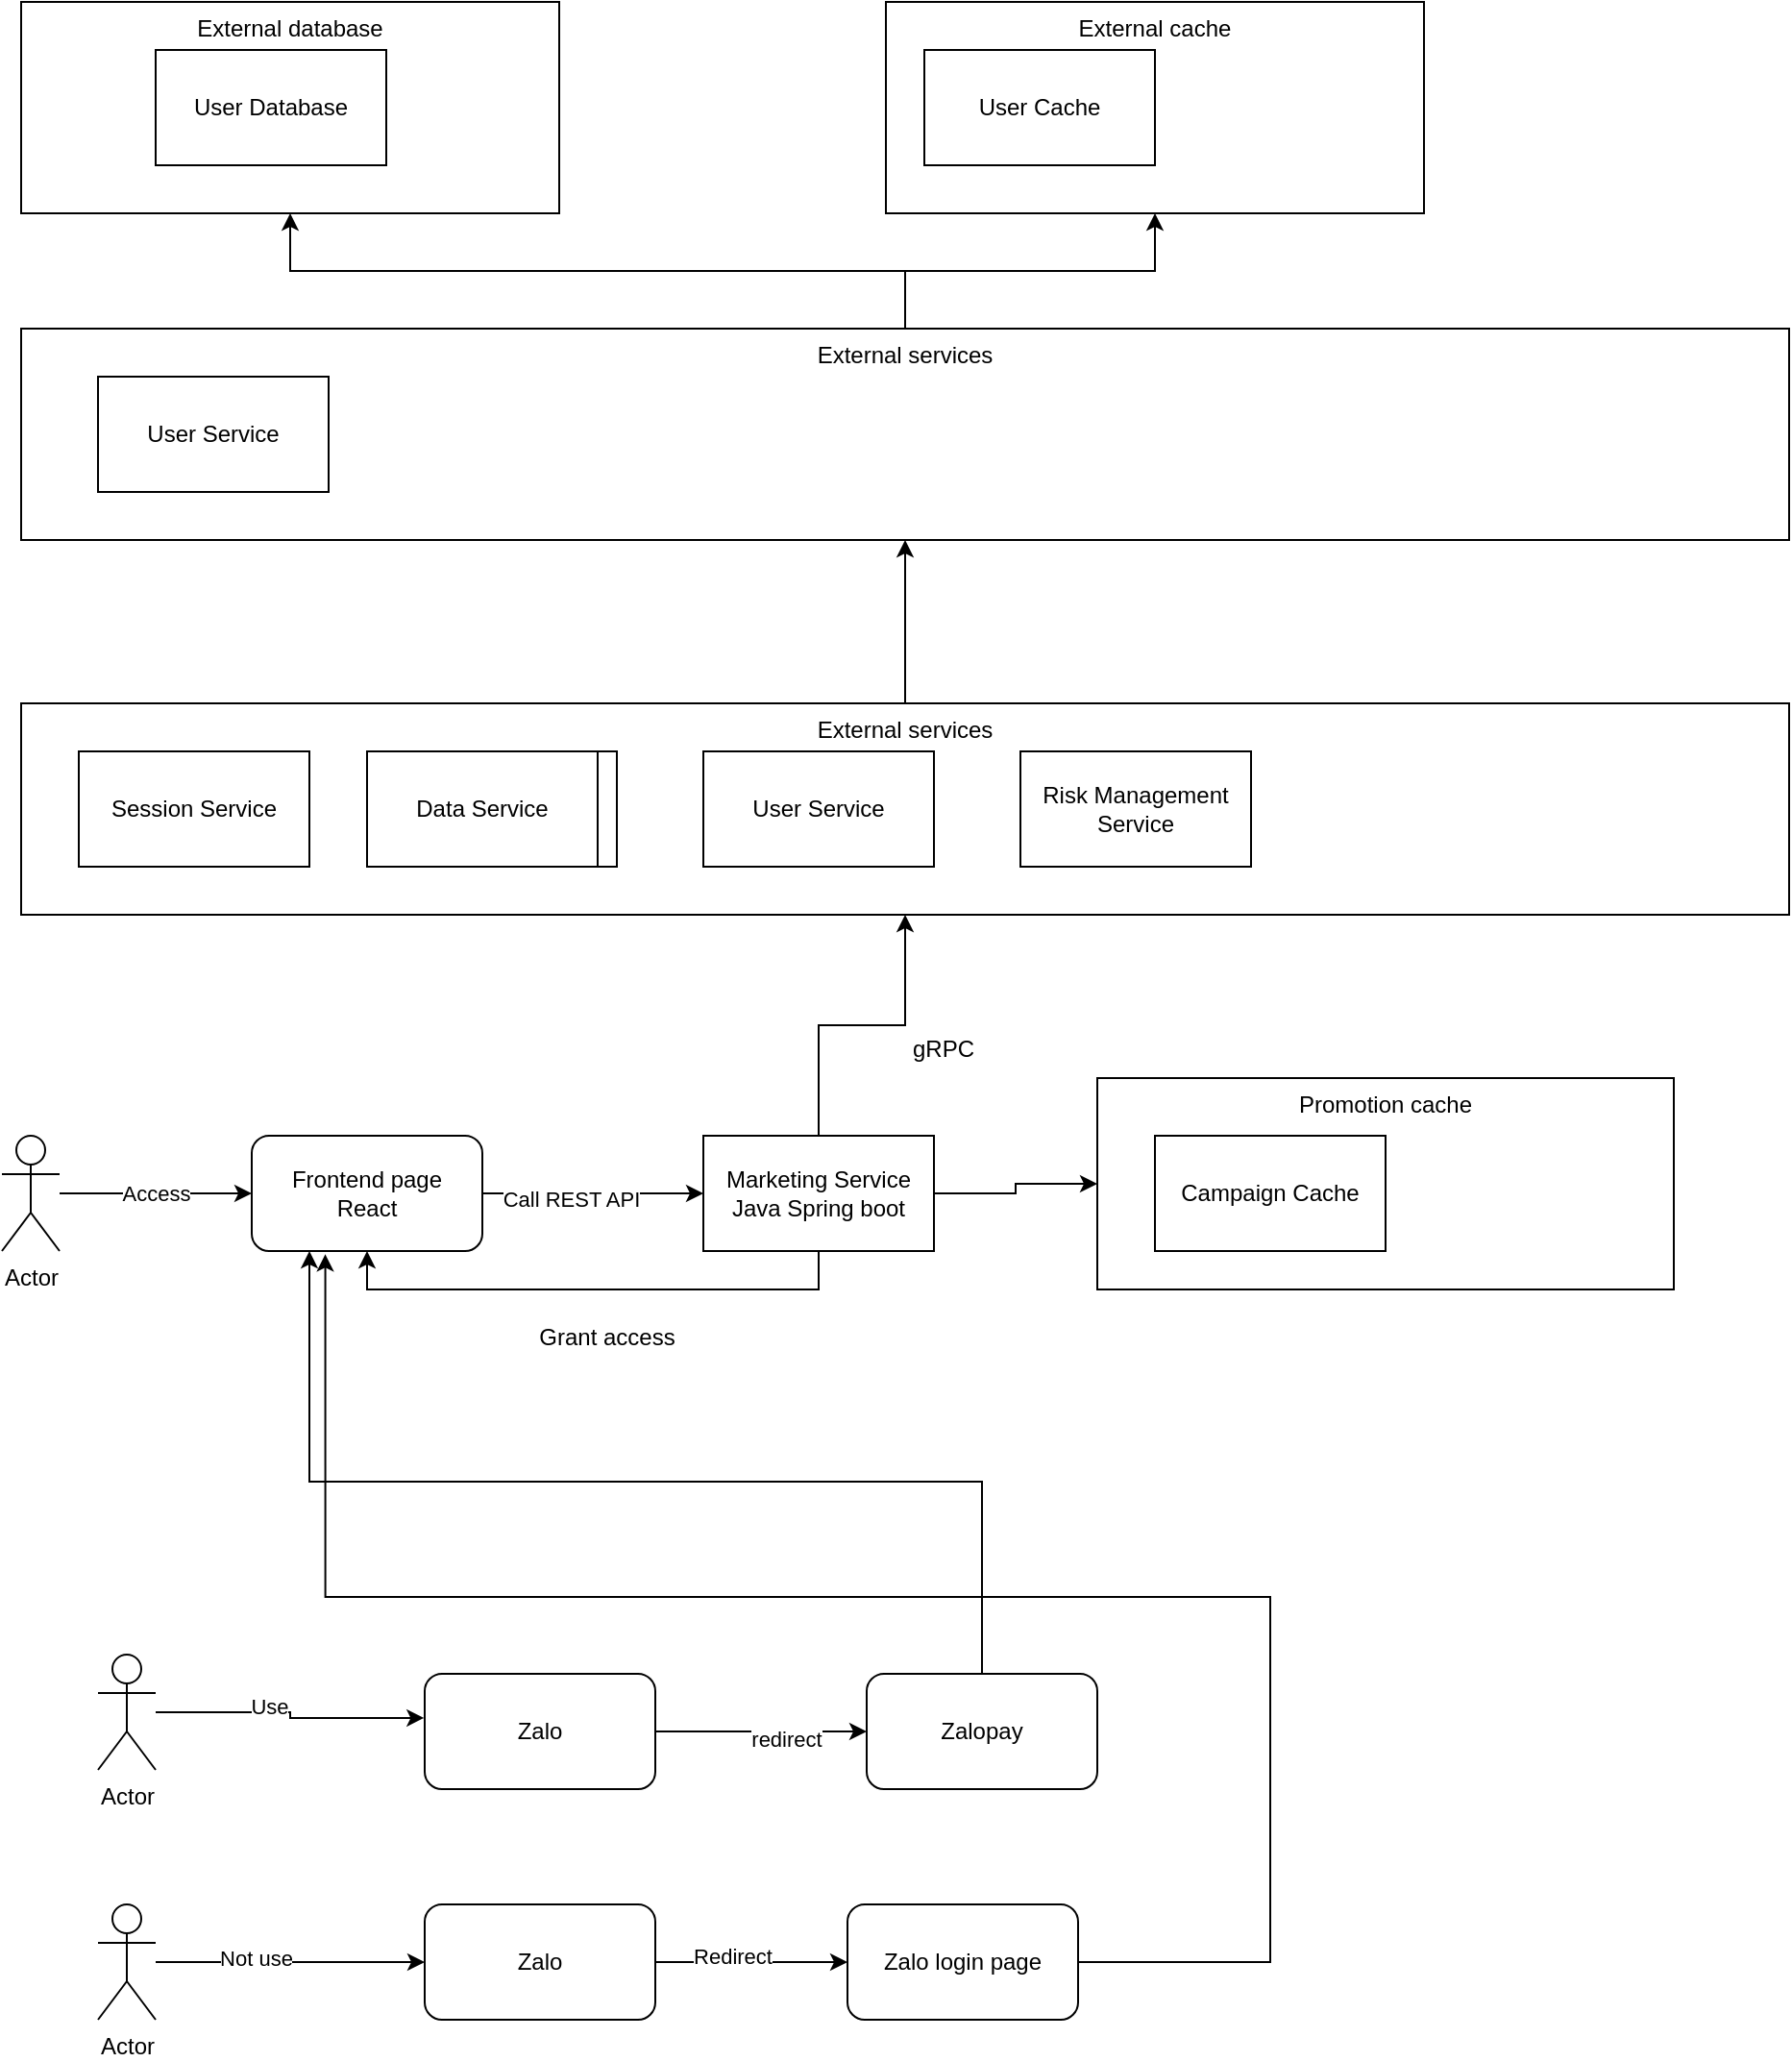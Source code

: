<mxfile version="20.3.0" type="device"><diagram id="Nh95TAtOFQ4jCOZAdLKY" name="Page-1"><mxGraphModel dx="1209" dy="1944" grid="1" gridSize="10" guides="1" tooltips="1" connect="1" arrows="1" fold="1" page="1" pageScale="1" pageWidth="850" pageHeight="1100" math="0" shadow="0"><root><mxCell id="0"/><mxCell id="1" parent="0"/><mxCell id="4AMGpM7WSq9Tn0EWnI9u-37" value="" style="edgeStyle=orthogonalEdgeStyle;rounded=0;orthogonalLoop=1;jettySize=auto;html=1;" edge="1" parent="1" source="4AMGpM7WSq9Tn0EWnI9u-5" target="4AMGpM7WSq9Tn0EWnI9u-33"><mxGeometry relative="1" as="geometry"><Array as="points"><mxPoint x="480" y="-40"/><mxPoint x="480" y="-40"/></Array></mxGeometry></mxCell><mxCell id="4AMGpM7WSq9Tn0EWnI9u-5" value="External services" style="rounded=0;whiteSpace=wrap;html=1;verticalAlign=top;" vertex="1" parent="1"><mxGeometry x="10" y="45" width="920" height="110" as="geometry"/></mxCell><mxCell id="4AMGpM7WSq9Tn0EWnI9u-6" style="edgeStyle=orthogonalEdgeStyle;rounded=0;orthogonalLoop=1;jettySize=auto;html=1;entryX=0.5;entryY=1;entryDx=0;entryDy=0;" edge="1" parent="1" source="4AMGpM7WSq9Tn0EWnI9u-1" target="4AMGpM7WSq9Tn0EWnI9u-5"><mxGeometry relative="1" as="geometry"/></mxCell><mxCell id="4AMGpM7WSq9Tn0EWnI9u-12" style="edgeStyle=orthogonalEdgeStyle;rounded=0;orthogonalLoop=1;jettySize=auto;html=1;entryX=0.5;entryY=1;entryDx=0;entryDy=0;exitX=0.5;exitY=1;exitDx=0;exitDy=0;" edge="1" parent="1" source="4AMGpM7WSq9Tn0EWnI9u-1" target="4AMGpM7WSq9Tn0EWnI9u-7"><mxGeometry relative="1" as="geometry"><mxPoint x="400" y="450" as="targetPoint"/></mxGeometry></mxCell><mxCell id="4AMGpM7WSq9Tn0EWnI9u-44" value="" style="edgeStyle=orthogonalEdgeStyle;rounded=0;orthogonalLoop=1;jettySize=auto;html=1;" edge="1" parent="1" source="4AMGpM7WSq9Tn0EWnI9u-1" target="4AMGpM7WSq9Tn0EWnI9u-43"><mxGeometry relative="1" as="geometry"/></mxCell><mxCell id="4AMGpM7WSq9Tn0EWnI9u-1" value="Marketing Service&lt;br&gt;Java Spring boot" style="rounded=0;whiteSpace=wrap;html=1;" vertex="1" parent="1"><mxGeometry x="365" y="270" width="120" height="60" as="geometry"/></mxCell><mxCell id="4AMGpM7WSq9Tn0EWnI9u-2" value="User Service" style="rounded=0;whiteSpace=wrap;html=1;" vertex="1" parent="1"><mxGeometry x="365" y="70" width="120" height="60" as="geometry"/></mxCell><mxCell id="4AMGpM7WSq9Tn0EWnI9u-3" value="Risk Management Service" style="rounded=0;whiteSpace=wrap;html=1;" vertex="1" parent="1"><mxGeometry x="530" y="70" width="120" height="60" as="geometry"/></mxCell><mxCell id="4AMGpM7WSq9Tn0EWnI9u-4" value="Data Service" style="rounded=0;whiteSpace=wrap;html=1;" vertex="1" parent="1"><mxGeometry x="200" y="70" width="120" height="60" as="geometry"/></mxCell><mxCell id="4AMGpM7WSq9Tn0EWnI9u-10" style="edgeStyle=orthogonalEdgeStyle;rounded=0;orthogonalLoop=1;jettySize=auto;html=1;entryX=0;entryY=0.5;entryDx=0;entryDy=0;" edge="1" parent="1" source="4AMGpM7WSq9Tn0EWnI9u-7" target="4AMGpM7WSq9Tn0EWnI9u-1"><mxGeometry relative="1" as="geometry"/></mxCell><mxCell id="4AMGpM7WSq9Tn0EWnI9u-11" value="Call REST API" style="edgeLabel;html=1;align=center;verticalAlign=middle;resizable=0;points=[];" vertex="1" connectable="0" parent="4AMGpM7WSq9Tn0EWnI9u-10"><mxGeometry x="-0.2" y="-3" relative="1" as="geometry"><mxPoint as="offset"/></mxGeometry></mxCell><mxCell id="4AMGpM7WSq9Tn0EWnI9u-7" value="Frontend page&lt;br&gt;React" style="rounded=1;whiteSpace=wrap;html=1;" vertex="1" parent="1"><mxGeometry x="130" y="270" width="120" height="60" as="geometry"/></mxCell><mxCell id="4AMGpM7WSq9Tn0EWnI9u-9" value="Access" style="edgeStyle=orthogonalEdgeStyle;rounded=0;orthogonalLoop=1;jettySize=auto;html=1;" edge="1" parent="1" source="4AMGpM7WSq9Tn0EWnI9u-8" target="4AMGpM7WSq9Tn0EWnI9u-7"><mxGeometry relative="1" as="geometry"/></mxCell><mxCell id="4AMGpM7WSq9Tn0EWnI9u-8" value="Actor" style="shape=umlActor;verticalLabelPosition=bottom;verticalAlign=top;html=1;outlineConnect=0;" vertex="1" parent="1"><mxGeometry y="270" width="30" height="60" as="geometry"/></mxCell><mxCell id="4AMGpM7WSq9Tn0EWnI9u-13" value="Grant access" style="text;html=1;strokeColor=none;fillColor=none;align=center;verticalAlign=middle;whiteSpace=wrap;rounded=0;" vertex="1" parent="1"><mxGeometry x="260" y="360" width="110" height="30" as="geometry"/></mxCell><mxCell id="4AMGpM7WSq9Tn0EWnI9u-14" value="gRPC" style="text;html=1;strokeColor=none;fillColor=none;align=center;verticalAlign=middle;whiteSpace=wrap;rounded=0;" vertex="1" parent="1"><mxGeometry x="460" y="210" width="60" height="30" as="geometry"/></mxCell><mxCell id="4AMGpM7WSq9Tn0EWnI9u-27" value="" style="edgeStyle=orthogonalEdgeStyle;rounded=0;orthogonalLoop=1;jettySize=auto;html=1;" edge="1" parent="1" source="4AMGpM7WSq9Tn0EWnI9u-15" target="4AMGpM7WSq9Tn0EWnI9u-26"><mxGeometry relative="1" as="geometry"><Array as="points"><mxPoint x="390" y="580"/><mxPoint x="390" y="580"/></Array></mxGeometry></mxCell><mxCell id="4AMGpM7WSq9Tn0EWnI9u-28" value="redirect" style="edgeLabel;html=1;align=center;verticalAlign=middle;resizable=0;points=[];" vertex="1" connectable="0" parent="4AMGpM7WSq9Tn0EWnI9u-27"><mxGeometry x="0.236" y="-4" relative="1" as="geometry"><mxPoint as="offset"/></mxGeometry></mxCell><mxCell id="4AMGpM7WSq9Tn0EWnI9u-15" value="Zalo" style="rounded=1;whiteSpace=wrap;html=1;" vertex="1" parent="1"><mxGeometry x="220" y="550" width="120" height="60" as="geometry"/></mxCell><mxCell id="4AMGpM7WSq9Tn0EWnI9u-19" style="edgeStyle=orthogonalEdgeStyle;rounded=0;orthogonalLoop=1;jettySize=auto;html=1;entryX=-0.003;entryY=0.383;entryDx=0;entryDy=0;entryPerimeter=0;" edge="1" parent="1" source="4AMGpM7WSq9Tn0EWnI9u-16" target="4AMGpM7WSq9Tn0EWnI9u-15"><mxGeometry relative="1" as="geometry"/></mxCell><mxCell id="4AMGpM7WSq9Tn0EWnI9u-20" value="Use" style="edgeLabel;html=1;align=center;verticalAlign=middle;resizable=0;points=[];" vertex="1" connectable="0" parent="4AMGpM7WSq9Tn0EWnI9u-19"><mxGeometry x="-0.173" y="3" relative="1" as="geometry"><mxPoint as="offset"/></mxGeometry></mxCell><mxCell id="4AMGpM7WSq9Tn0EWnI9u-16" value="Actor" style="shape=umlActor;verticalLabelPosition=bottom;verticalAlign=top;html=1;outlineConnect=0;" vertex="1" parent="1"><mxGeometry x="50" y="540" width="30" height="60" as="geometry"/></mxCell><mxCell id="4AMGpM7WSq9Tn0EWnI9u-24" value="" style="edgeStyle=orthogonalEdgeStyle;rounded=0;orthogonalLoop=1;jettySize=auto;html=1;" edge="1" parent="1" source="4AMGpM7WSq9Tn0EWnI9u-17" target="4AMGpM7WSq9Tn0EWnI9u-23"><mxGeometry relative="1" as="geometry"/></mxCell><mxCell id="4AMGpM7WSq9Tn0EWnI9u-25" value="Redirect" style="edgeLabel;html=1;align=center;verticalAlign=middle;resizable=0;points=[];" vertex="1" connectable="0" parent="4AMGpM7WSq9Tn0EWnI9u-24"><mxGeometry x="-0.2" y="3" relative="1" as="geometry"><mxPoint as="offset"/></mxGeometry></mxCell><mxCell id="4AMGpM7WSq9Tn0EWnI9u-17" value="Zalo" style="rounded=1;whiteSpace=wrap;html=1;" vertex="1" parent="1"><mxGeometry x="220" y="670" width="120" height="60" as="geometry"/></mxCell><mxCell id="4AMGpM7WSq9Tn0EWnI9u-21" style="edgeStyle=orthogonalEdgeStyle;rounded=0;orthogonalLoop=1;jettySize=auto;html=1;entryX=0;entryY=0.5;entryDx=0;entryDy=0;" edge="1" parent="1" source="4AMGpM7WSq9Tn0EWnI9u-18" target="4AMGpM7WSq9Tn0EWnI9u-17"><mxGeometry relative="1" as="geometry"/></mxCell><mxCell id="4AMGpM7WSq9Tn0EWnI9u-22" value="Not use" style="edgeLabel;html=1;align=center;verticalAlign=middle;resizable=0;points=[];" vertex="1" connectable="0" parent="4AMGpM7WSq9Tn0EWnI9u-21"><mxGeometry x="-0.257" y="2" relative="1" as="geometry"><mxPoint as="offset"/></mxGeometry></mxCell><mxCell id="4AMGpM7WSq9Tn0EWnI9u-18" value="Actor" style="shape=umlActor;verticalLabelPosition=bottom;verticalAlign=top;html=1;outlineConnect=0;" vertex="1" parent="1"><mxGeometry x="50" y="670" width="30" height="60" as="geometry"/></mxCell><mxCell id="4AMGpM7WSq9Tn0EWnI9u-30" style="edgeStyle=orthogonalEdgeStyle;rounded=0;orthogonalLoop=1;jettySize=auto;html=1;entryX=0.319;entryY=1.028;entryDx=0;entryDy=0;entryPerimeter=0;" edge="1" parent="1" source="4AMGpM7WSq9Tn0EWnI9u-23" target="4AMGpM7WSq9Tn0EWnI9u-7"><mxGeometry relative="1" as="geometry"><Array as="points"><mxPoint x="660" y="700"/><mxPoint x="660" y="510"/><mxPoint x="168" y="510"/></Array></mxGeometry></mxCell><mxCell id="4AMGpM7WSq9Tn0EWnI9u-23" value="Zalo login page" style="rounded=1;whiteSpace=wrap;html=1;" vertex="1" parent="1"><mxGeometry x="440" y="670" width="120" height="60" as="geometry"/></mxCell><mxCell id="4AMGpM7WSq9Tn0EWnI9u-29" style="edgeStyle=orthogonalEdgeStyle;rounded=0;orthogonalLoop=1;jettySize=auto;html=1;entryX=0.25;entryY=1;entryDx=0;entryDy=0;" edge="1" parent="1" source="4AMGpM7WSq9Tn0EWnI9u-26" target="4AMGpM7WSq9Tn0EWnI9u-7"><mxGeometry relative="1" as="geometry"><Array as="points"><mxPoint x="510" y="450"/><mxPoint x="160" y="450"/></Array></mxGeometry></mxCell><mxCell id="4AMGpM7WSq9Tn0EWnI9u-26" value="Zalopay" style="rounded=1;whiteSpace=wrap;html=1;" vertex="1" parent="1"><mxGeometry x="450" y="550" width="120" height="60" as="geometry"/></mxCell><mxCell id="4AMGpM7WSq9Tn0EWnI9u-31" value="Data Service" style="rounded=0;whiteSpace=wrap;html=1;" vertex="1" parent="1"><mxGeometry x="190" y="70" width="120" height="60" as="geometry"/></mxCell><mxCell id="4AMGpM7WSq9Tn0EWnI9u-32" value="Session Service" style="rounded=0;whiteSpace=wrap;html=1;" vertex="1" parent="1"><mxGeometry x="40" y="70" width="120" height="60" as="geometry"/></mxCell><mxCell id="4AMGpM7WSq9Tn0EWnI9u-38" style="edgeStyle=orthogonalEdgeStyle;rounded=0;orthogonalLoop=1;jettySize=auto;html=1;entryX=0.5;entryY=1;entryDx=0;entryDy=0;" edge="1" parent="1" source="4AMGpM7WSq9Tn0EWnI9u-33" target="4AMGpM7WSq9Tn0EWnI9u-35"><mxGeometry relative="1" as="geometry"/></mxCell><mxCell id="4AMGpM7WSq9Tn0EWnI9u-40" style="edgeStyle=orthogonalEdgeStyle;rounded=0;orthogonalLoop=1;jettySize=auto;html=1;entryX=0.5;entryY=1;entryDx=0;entryDy=0;" edge="1" parent="1" source="4AMGpM7WSq9Tn0EWnI9u-33" target="4AMGpM7WSq9Tn0EWnI9u-39"><mxGeometry relative="1" as="geometry"/></mxCell><mxCell id="4AMGpM7WSq9Tn0EWnI9u-33" value="External services" style="rounded=0;whiteSpace=wrap;html=1;verticalAlign=top;" vertex="1" parent="1"><mxGeometry x="10" y="-150" width="920" height="110" as="geometry"/></mxCell><mxCell id="4AMGpM7WSq9Tn0EWnI9u-34" value="User Service" style="rounded=0;whiteSpace=wrap;html=1;" vertex="1" parent="1"><mxGeometry x="50" y="-125" width="120" height="60" as="geometry"/></mxCell><mxCell id="4AMGpM7WSq9Tn0EWnI9u-35" value="External database" style="rounded=0;whiteSpace=wrap;html=1;verticalAlign=top;" vertex="1" parent="1"><mxGeometry x="10" y="-320" width="280" height="110" as="geometry"/></mxCell><mxCell id="4AMGpM7WSq9Tn0EWnI9u-36" value="User Database" style="rounded=0;whiteSpace=wrap;html=1;" vertex="1" parent="1"><mxGeometry x="80" y="-295" width="120" height="60" as="geometry"/></mxCell><mxCell id="4AMGpM7WSq9Tn0EWnI9u-39" value="External cache" style="rounded=0;whiteSpace=wrap;html=1;verticalAlign=top;" vertex="1" parent="1"><mxGeometry x="460" y="-320" width="280" height="110" as="geometry"/></mxCell><mxCell id="4AMGpM7WSq9Tn0EWnI9u-41" value="User Cache" style="rounded=0;whiteSpace=wrap;html=1;" vertex="1" parent="1"><mxGeometry x="480" y="-295" width="120" height="60" as="geometry"/></mxCell><mxCell id="4AMGpM7WSq9Tn0EWnI9u-43" value="Promotion cache" style="rounded=0;whiteSpace=wrap;html=1;verticalAlign=top;" vertex="1" parent="1"><mxGeometry x="570" y="240" width="300" height="110" as="geometry"/></mxCell><mxCell id="4AMGpM7WSq9Tn0EWnI9u-45" value="Campaign Cache" style="rounded=0;whiteSpace=wrap;html=1;" vertex="1" parent="1"><mxGeometry x="600" y="270" width="120" height="60" as="geometry"/></mxCell></root></mxGraphModel></diagram></mxfile>
